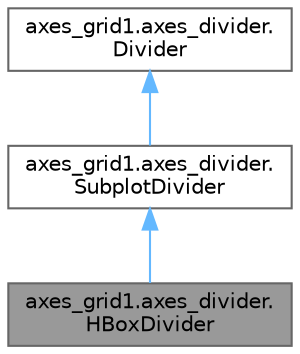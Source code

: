 digraph "axes_grid1.axes_divider.HBoxDivider"
{
 // LATEX_PDF_SIZE
  bgcolor="transparent";
  edge [fontname=Helvetica,fontsize=10,labelfontname=Helvetica,labelfontsize=10];
  node [fontname=Helvetica,fontsize=10,shape=box,height=0.2,width=0.4];
  Node1 [id="Node000001",label="axes_grid1.axes_divider.\lHBoxDivider",height=0.2,width=0.4,color="gray40", fillcolor="grey60", style="filled", fontcolor="black",tooltip=" "];
  Node2 -> Node1 [id="edge1_Node000001_Node000002",dir="back",color="steelblue1",style="solid",tooltip=" "];
  Node2 [id="Node000002",label="axes_grid1.axes_divider.\lSubplotDivider",height=0.2,width=0.4,color="gray40", fillcolor="white", style="filled",URL="$d3/dd5/classaxes__grid1_1_1axes__divider_1_1SubplotDivider.html",tooltip=" "];
  Node3 -> Node2 [id="edge2_Node000002_Node000003",dir="back",color="steelblue1",style="solid",tooltip=" "];
  Node3 [id="Node000003",label="axes_grid1.axes_divider.\lDivider",height=0.2,width=0.4,color="gray40", fillcolor="white", style="filled",URL="$d0/d9e/classaxes__grid1_1_1axes__divider_1_1Divider.html",tooltip=" "];
}
